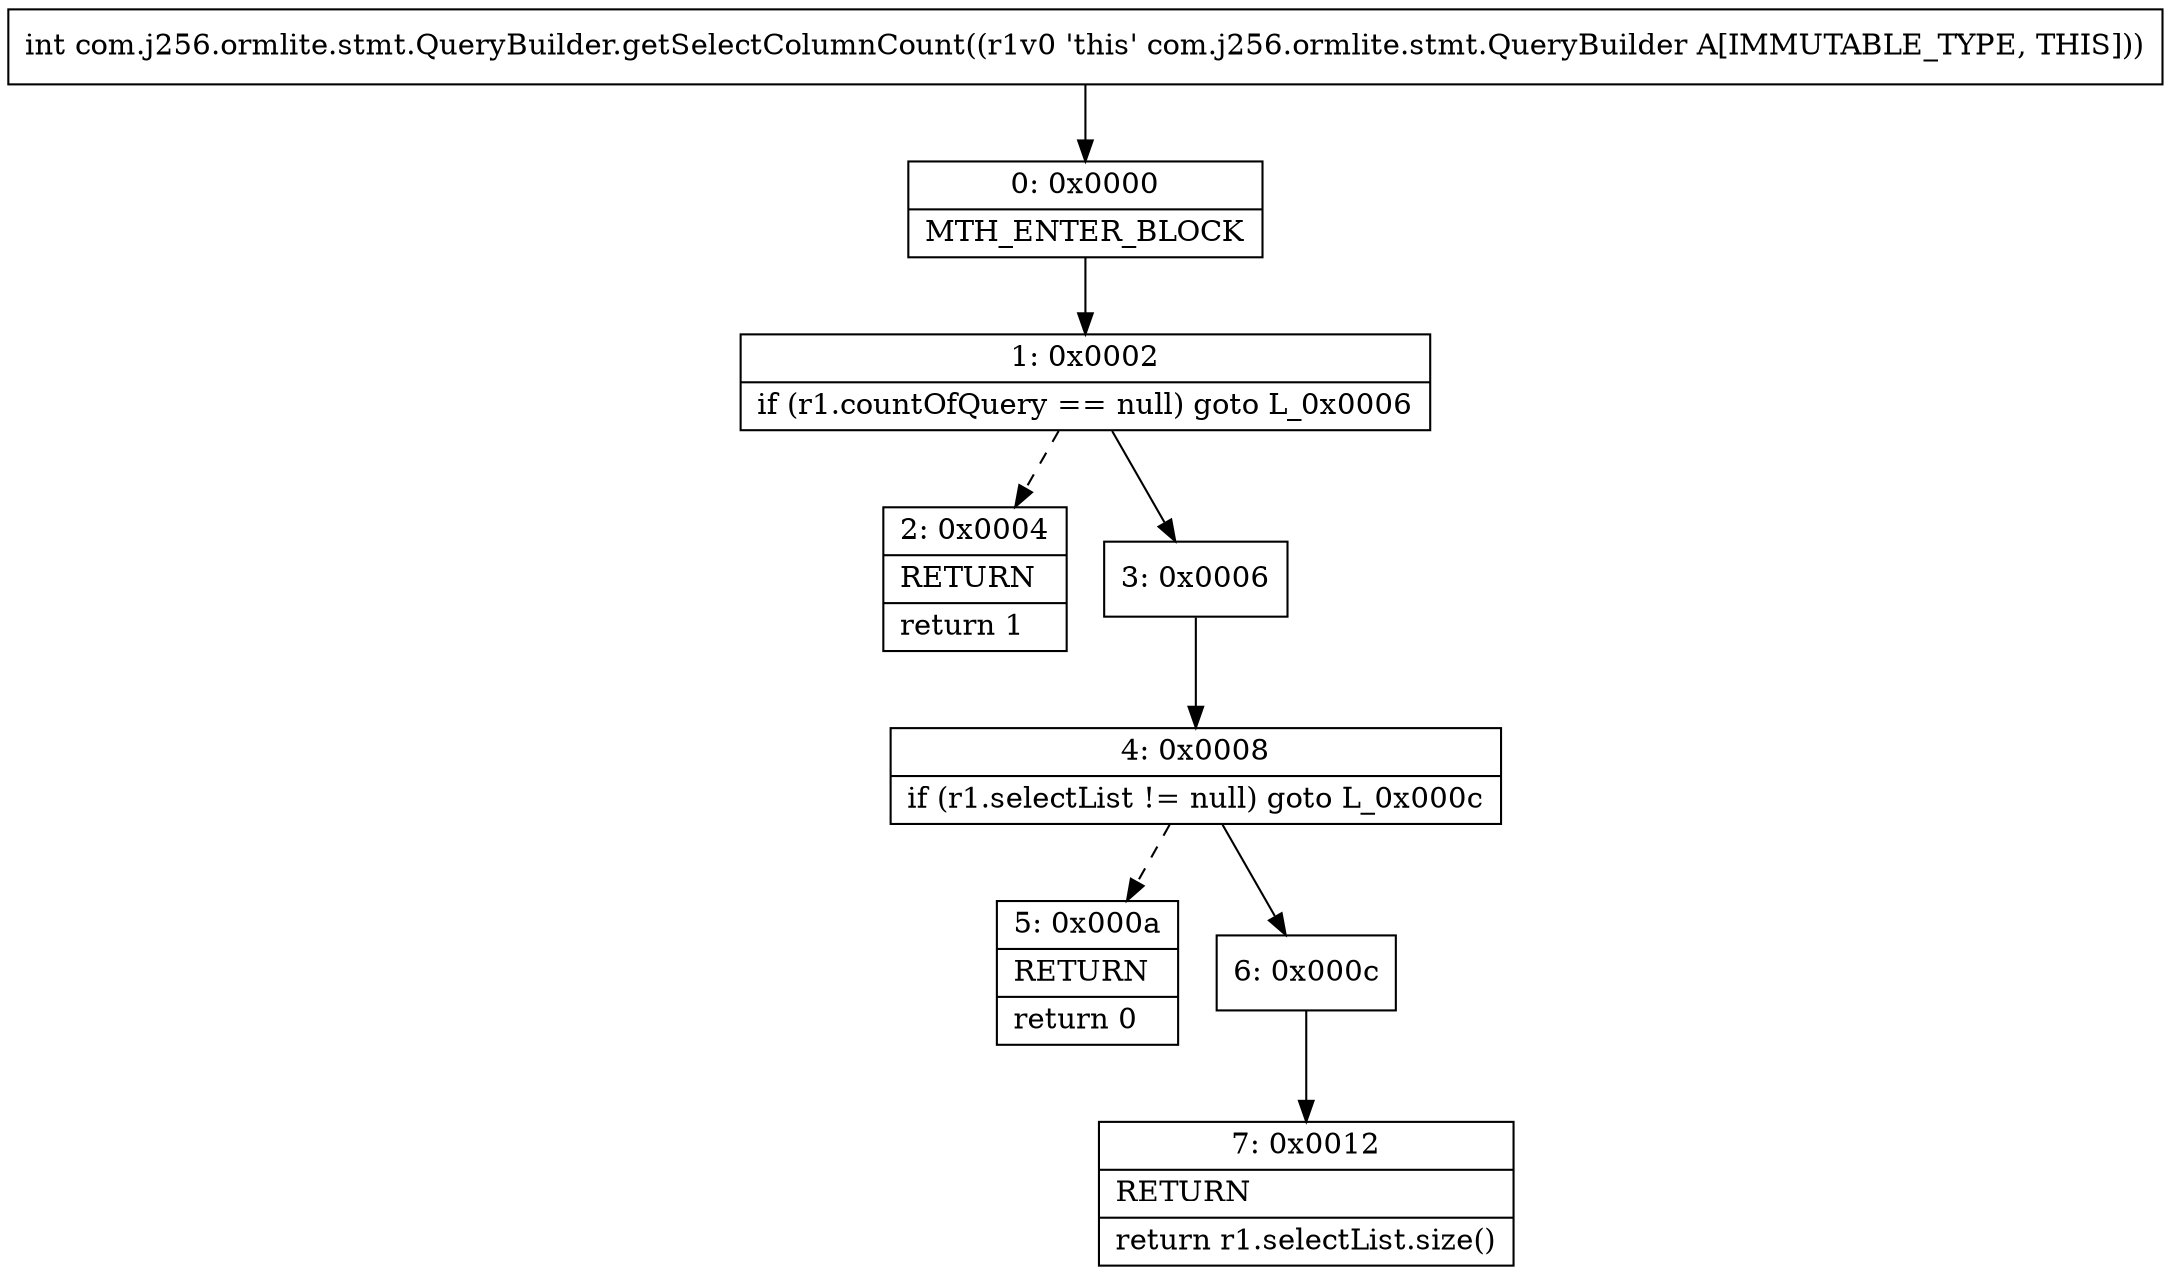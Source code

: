 digraph "CFG forcom.j256.ormlite.stmt.QueryBuilder.getSelectColumnCount()I" {
Node_0 [shape=record,label="{0\:\ 0x0000|MTH_ENTER_BLOCK\l}"];
Node_1 [shape=record,label="{1\:\ 0x0002|if (r1.countOfQuery == null) goto L_0x0006\l}"];
Node_2 [shape=record,label="{2\:\ 0x0004|RETURN\l|return 1\l}"];
Node_3 [shape=record,label="{3\:\ 0x0006}"];
Node_4 [shape=record,label="{4\:\ 0x0008|if (r1.selectList != null) goto L_0x000c\l}"];
Node_5 [shape=record,label="{5\:\ 0x000a|RETURN\l|return 0\l}"];
Node_6 [shape=record,label="{6\:\ 0x000c}"];
Node_7 [shape=record,label="{7\:\ 0x0012|RETURN\l|return r1.selectList.size()\l}"];
MethodNode[shape=record,label="{int com.j256.ormlite.stmt.QueryBuilder.getSelectColumnCount((r1v0 'this' com.j256.ormlite.stmt.QueryBuilder A[IMMUTABLE_TYPE, THIS])) }"];
MethodNode -> Node_0;
Node_0 -> Node_1;
Node_1 -> Node_2[style=dashed];
Node_1 -> Node_3;
Node_3 -> Node_4;
Node_4 -> Node_5[style=dashed];
Node_4 -> Node_6;
Node_6 -> Node_7;
}

